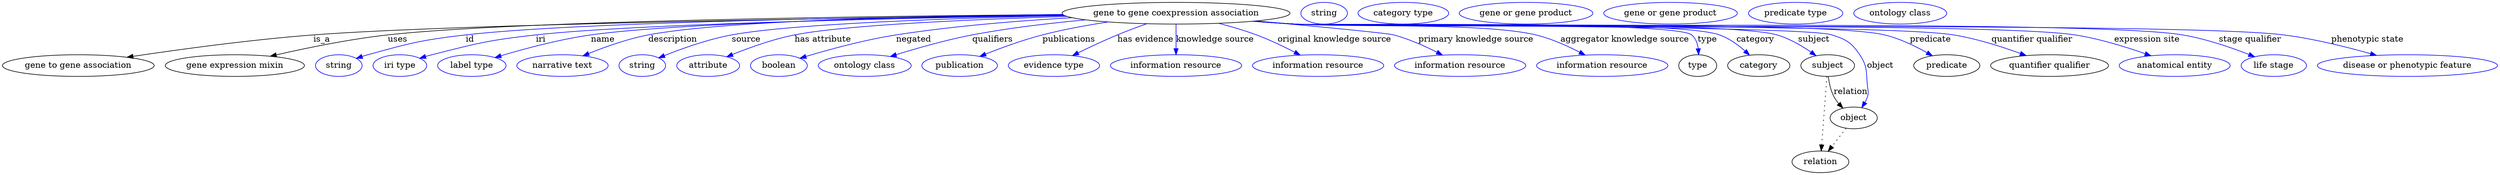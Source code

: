 digraph {
	graph [bb="0,0,4123.3,283"];
	node [label="\N"];
	"gene to gene coexpression association"	[height=0.5,
		label="gene to gene coexpression association",
		pos="1937.4,265",
		width=5.2356];
	"gene to gene association"	[height=0.5,
		pos="125.44,178",
		width=3.4844];
	"gene to gene coexpression association" -> "gene to gene association"	[label=is_a,
		lp="527.44,221.5",
		pos="e,205.82,191.83 1751.6,261.83 1422.2,257.58 748.3,246.97 513.44,229 411.2,221.18 294.61,205.19 216.15,193.39"];
	"gene expression mixin"	[height=0.5,
		pos="383.44,178",
		width=3.1955];
	"gene to gene coexpression association" -> "gene expression mixin"	[label=uses,
		lp="651.94,221.5",
		pos="e,442.06,193.56 1750.2,262.86 1443,260.34 845.48,252.49 635.44,229 572.69,221.98 502.28,207.44 451.87,195.83"];
	id	[color=blue,
		height=0.5,
		label=string,
		pos="554.44,178",
		width=1.0652];
	"gene to gene coexpression association" -> id	[color=blue,
		label=id,
		lp="771.44,221.5",
		pos="e,583.42,190 1750.9,262.32 1469.5,259.13 949.62,250.46 764.44,229 691.45,220.54 673.24,215.65 602.44,196 599.33,195.14 596.13,194.17 \
592.93,193.16",
		style=solid];
	iri	[color=blue,
		height=0.5,
		label="iri type",
		pos="655.44,178",
		width=1.2277];
	"gene to gene coexpression association" -> iri	[color=blue,
		label=iri,
		lp="888.44,221.5",
		pos="e,688.34,190.23 1752.7,261.37 1495.8,257.1 1043.8,247.26 880.44,229 803.08,220.35 783.86,215.26 708.44,196 705.06,195.14 701.58,\
194.18 698.09,193.17",
		style=solid];
	name	[color=blue,
		height=0.5,
		label="label type",
		pos="774.44,178",
		width=1.5707];
	"gene to gene coexpression association" -> name	[color=blue,
		label=name,
		lp="990.44,221.5",
		pos="e,812.62,191.34 1751.5,261.96 1513.8,258.54 1115.8,249.84 970.44,229 919,221.63 861.55,206.07 822.22,194.26",
		style=solid];
	description	[color=blue,
		height=0.5,
		label="narrative text",
		pos="924.44,178",
		width=2.0943];
	"gene to gene coexpression association" -> description	[color=blue,
		label=description,
		lp="1105.9,221.5",
		pos="e,958.11,194.18 1749.7,263.04 1533.4,260.78 1191.6,253.32 1065.4,229 1031.6,222.47 994.88,209.25 967.42,198.05",
		style=solid];
	source	[color=blue,
		height=0.5,
		label=string,
		pos="1056.4,178",
		width=1.0652];
	"gene to gene coexpression association" -> source	[color=blue,
		label=source,
		lp="1227.4,221.5",
		pos="e,1083.4,190.83 1753.5,260.9 1571.2,256.81 1304.9,247.8 1203.4,229 1164.6,221.81 1122.1,206.48 1092.8,194.68",
		style=solid];
	"has attribute"	[color=blue,
		height=0.5,
		label=attribute,
		pos="1164.4,178",
		width=1.4443];
	"gene to gene coexpression association" -> "has attribute"	[color=blue,
		label="has attribute",
		lp="1354.4,221.5",
		pos="e,1195.3,192.62 1757.3,259.6 1602,254.78 1390.3,245.45 1307.4,229 1271.8,221.92 1233,207.92 1204.8,196.52",
		style=solid];
	negated	[color=blue,
		height=0.5,
		label=boolean,
		pos="1281.4,178",
		width=1.2999];
	"gene to gene coexpression association" -> negated	[color=blue,
		label=negated,
		lp="1503.4,221.5",
		pos="e,1316.2,190.23 1765.7,257.54 1678.2,252.6 1570.2,243.97 1474.4,229 1422.8,220.93 1364.9,204.98 1326.1,193.26",
		style=solid];
	qualifiers	[color=blue,
		height=0.5,
		label="ontology class",
		pos="1422.4,178",
		width=2.1304];
	"gene to gene coexpression association" -> qualifiers	[color=blue,
		label=qualifiers,
		lp="1633.9,221.5",
		pos="e,1464.8,193.09 1788.2,254 1729.3,248.63 1661.4,240.64 1600.4,229 1557.4,220.77 1509.5,207.08 1474.3,196.11",
		style=solid];
	publications	[color=blue,
		height=0.5,
		label=publication,
		pos="1579.4,178",
		width=1.7332];
	"gene to gene coexpression association" -> publications	[color=blue,
		label=publications,
		lp="1760.4,221.5",
		pos="e,1612.9,193.28 1825.3,250.52 1790.1,245.16 1751.4,238.06 1716.4,229 1684.2,220.66 1649,207.71 1622.3,197.08",
		style=solid];
	"has evidence"	[color=blue,
		height=0.5,
		label="evidence type",
		pos="1735.4,178",
		width=2.0943];
	"gene to gene coexpression association" -> "has evidence"	[color=blue,
		label="has evidence",
		lp="1886.9,221.5",
		pos="e,1766.3,194.69 1888.7,247.48 1873.2,241.92 1856,235.48 1840.4,229 1818.7,219.91 1794.9,208.7 1775.5,199.2",
		style=solid];
	"knowledge source"	[color=blue,
		height=0.5,
		label="information resource",
		pos="1937.4,178",
		width=3.015];
	"gene to gene coexpression association" -> "knowledge source"	[color=blue,
		label="knowledge source",
		lp="2001.9,221.5",
		pos="e,1937.4,196.18 1937.4,246.8 1937.4,235.16 1937.4,219.55 1937.4,206.24",
		style=solid];
	"original knowledge source"	[color=blue,
		height=0.5,
		label="information resource",
		pos="2172.4,178",
		width=3.015];
	"gene to gene coexpression association" -> "original knowledge source"	[color=blue,
		label="original knowledge source",
		lp="2199.4,221.5",
		pos="e,2142.8,195.49 2008,248.22 2028.4,242.91 2050.5,236.42 2070.4,229 2091.9,220.99 2115,209.93 2133.7,200.26",
		style=solid];
	"primary knowledge source"	[color=blue,
		height=0.5,
		label="information resource",
		pos="2407.4,178",
		width=3.015];
	"gene to gene coexpression association" -> "primary knowledge source"	[color=blue,
		label="primary knowledge source",
		lp="2433.4,221.5",
		pos="e,2378.1,195.57 2070.1,252.13 2168,243.2 2286.2,232 2297.4,229 2322.2,222.36 2348.4,210.66 2369,200.24",
		style=solid];
	"aggregator knowledge source"	[color=blue,
		height=0.5,
		label="information resource",
		pos="2642.4,178",
		width=3.015];
	"gene to gene coexpression association" -> "aggregator knowledge source"	[color=blue,
		label="aggregator knowledge source",
		lp="2679.9,221.5",
		pos="e,2614.1,195.53 2068.4,252.01 2090.7,250.17 2113.7,248.42 2135.4,247 2223.6,241.22 2446.6,249.65 2532.4,229 2557.7,222.92 2584.3,\
211 2605,200.32",
		style=solid];
	type	[height=0.5,
		pos="2800.4,178",
		width=0.86659];
	"gene to gene coexpression association" -> type	[color=blue,
		label=type,
		lp="2816.4,221.5",
		pos="e,2802,196.06 2066.2,251.85 2089.3,249.99 2113,248.27 2135.4,247 2171.8,244.94 2762.6,252.46 2790.4,229 2797.1,223.4 2800.1,214.75 \
2801.3,206.21",
		style=solid];
	category	[height=0.5,
		pos="2901.4,178",
		width=1.4263];
	"gene to gene coexpression association" -> category	[color=blue,
		label=category,
		lp="2895.9,221.5",
		pos="e,2886.1,195.4 2066.2,251.81 2089.3,249.96 2113,248.25 2135.4,247 2213.2,242.67 2763,255.03 2836.4,229 2852.1,223.43 2867.1,212.51 \
2878.6,202.29",
		style=solid];
	subject	[height=0.5,
		pos="3015.4,178",
		width=1.2277];
	"gene to gene coexpression association" -> subject	[color=blue,
		label=subject,
		lp="2992.4,221.5",
		pos="e,2996.1,194.49 2065.7,251.8 2088.9,249.93 2112.9,248.22 2135.4,247 2223.8,242.21 2846.4,253.43 2931.4,229 2951.8,223.15 2972.3,\
211.11 2987.9,200.31",
		style=solid];
	object	[height=0.5,
		pos="3058.4,91",
		width=1.0832];
	"gene to gene coexpression association" -> object	[color=blue,
		label=object,
		lp="3102.4,178",
		pos="e,3071.8,108.09 2065.4,251.78 2088.7,249.91 2112.8,248.2 2135.4,247 2184.7,244.39 2975.7,244.56 3022.4,229 3046.3,221.05 3054.4,\
216.87 3068.4,196 3082.2,175.52 3078.5,166.51 3081.4,142 3082.2,135.38 3083.3,133.39 3081.4,127 3080.4,123.55 3078.9,120.13 3077.2,\
116.85",
		style=solid];
	predicate	[height=0.5,
		pos="3212.4,178",
		width=1.5165];
	"gene to gene coexpression association" -> predicate	[color=blue,
		label=predicate,
		lp="3185.4,221.5",
		pos="e,3188.6,194.29 2065.4,251.74 2088.7,249.88 2112.8,248.18 2135.4,247 2243.5,241.37 3004.2,254.22 3109.4,229 3134.3,223.04 3160.2,\
210.45 3179.8,199.39",
		style=solid];
	"quantifier qualifier"	[height=0.5,
		pos="3382.4,178",
		width=2.7081];
	"gene to gene coexpression association" -> "quantifier qualifier"	[color=blue,
		label="quantifier qualifier",
		lp="3353.4,221.5",
		pos="e,3343.7,194.65 2065.2,251.73 2088.5,249.86 2112.7,248.16 2135.4,247 2256.2,240.82 3104.1,248.34 3223.4,229 3261.5,222.84 3302.9,\
209.57 3334,198.25",
		style=solid];
	"expression site"	[color=blue,
		height=0.5,
		label="anatomical entity",
		pos="3589.4,178",
		width=2.5456];
	"gene to gene coexpression association" -> "expression site"	[color=blue,
		label="expression site",
		lp="3543.9,221.5",
		pos="e,3550.2,194.32 2064.9,251.7 2088.3,249.83 2112.6,248.14 2135.4,247 2278.5,239.87 3282.9,250.99 3424.4,229 3464.4,222.8 3508.1,209.23 \
3540.5,197.79",
		style=solid];
	"stage qualifier"	[color=blue,
		height=0.5,
		label="life stage",
		pos="3753.4,178",
		width=1.4985];
	"gene to gene coexpression association" -> "stage qualifier"	[color=blue,
		label="stage qualifier",
		lp="3713.9,221.5",
		pos="e,3721.8,192.67 2064.6,251.69 2088.2,249.81 2112.5,248.12 2135.4,247 2298.3,239.02 3441.7,255.94 3602.4,229 3640.6,222.6 3682.2,\
208.22 3712.1,196.52",
		style=solid];
	"phenotypic state"	[color=blue,
		height=0.5,
		label="disease or phenotypic feature",
		pos="3974.4,178",
		width=4.1344];
	"gene to gene coexpression association" -> "phenotypic state"	[color=blue,
		label="phenotypic state",
		lp="3908.4,221.5",
		pos="e,3923.2,194.94 2064.4,251.69 2088,249.8 2112.4,248.11 2135.4,247 2316.8,238.23 3589.3,251.66 3769.4,229 3818.6,222.81 3873.1,209.19 \
3913.5,197.73",
		style=solid];
	association_type	[color=blue,
		height=0.5,
		label=string,
		pos="2182.4,265",
		width=1.0652];
	association_category	[color=blue,
		height=0.5,
		label="category type",
		pos="2313.4,265",
		width=2.0762];
	subject -> object	[label=relation,
		lp="3053.4,134.5",
		pos="e,3040.5,107.23 3016.5,159.55 3017.7,149.57 3020.2,137.07 3025.4,127 3027.7,122.68 3030.6,118.52 3033.8,114.66"];
	relation	[height=0.5,
		pos="3003.4,18",
		width=1.2999];
	subject -> relation	[pos="e,3004.7,36.188 3014.1,159.79 3012.1,132.48 3008,78.994 3005.5,46.38",
		style=dotted];
	"gene to gene association_subject"	[color=blue,
		height=0.5,
		label="gene or gene product",
		pos="2516.4,265",
		width=3.0692];
	object -> relation	[pos="e,3016.3,35.54 3046,73.889 3039,64.939 3030.3,53.617 3022.5,43.584",
		style=dotted];
	"gene to gene association_object"	[color=blue,
		height=0.5,
		label="gene or gene product",
		pos="2755.4,265",
		width=3.0692];
	"gene to gene coexpression association_predicate"	[color=blue,
		height=0.5,
		label="predicate type",
		pos="2961.4,265",
		width=2.1665];
	"gene expression mixin_quantifier qualifier"	[color=blue,
		height=0.5,
		label="ontology class",
		pos="3134.4,265",
		width=2.1304];
}
